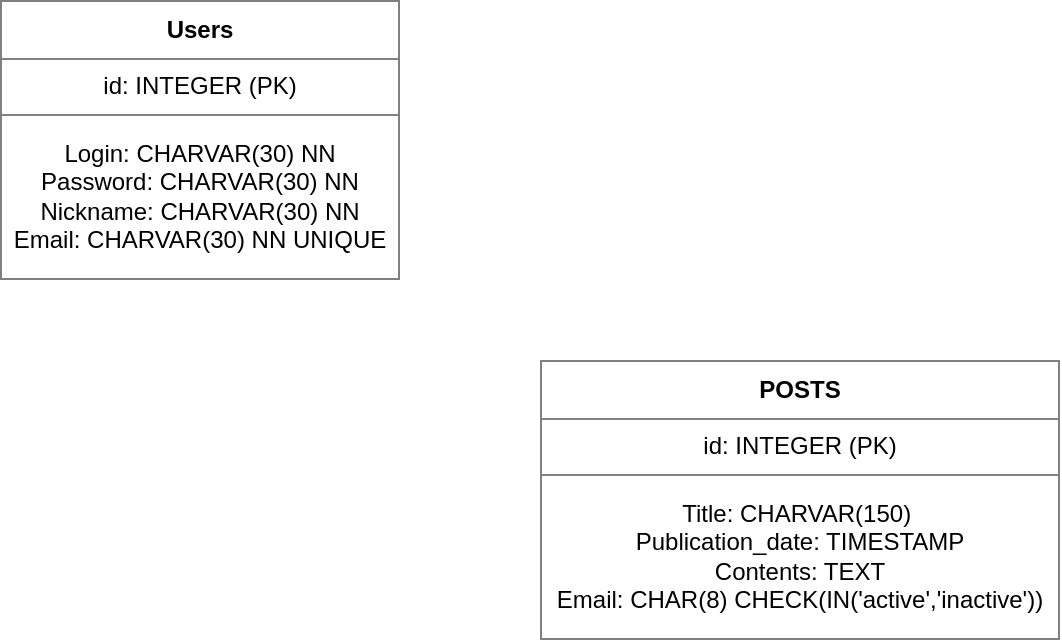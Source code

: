<mxfile version="20.0.3" type="github">
  <diagram id="8eAx-9GM4uaWxtmY6Ufz" name="Page-1">
    <mxGraphModel dx="868" dy="482" grid="1" gridSize="10" guides="1" tooltips="1" connect="1" arrows="1" fold="1" page="1" pageScale="1" pageWidth="827" pageHeight="1169" math="0" shadow="0">
      <root>
        <mxCell id="0" />
        <mxCell id="1" parent="0" />
        <mxCell id="E7Vxxg4DmYyX0V0PuBKv-5" value="&lt;table border=&quot;1&quot; width=&quot;100%&quot; height=&quot;100%&quot; cellpadding=&quot;4&quot; style=&quot;width:100%;height:100%;border-collapse:collapse;&quot;&gt;&lt;tbody&gt;&lt;tr&gt;&lt;th align=&quot;center&quot;&gt;Users&lt;/th&gt;&lt;/tr&gt;&lt;tr&gt;&lt;td align=&quot;center&quot;&gt;id: INTEGER (PK)&lt;/td&gt;&lt;/tr&gt;&lt;tr&gt;&lt;td align=&quot;center&quot;&gt;Login: CHARVAR(30) NN&lt;br&gt;Password: CHARVAR(30) NN&lt;br&gt;Nickname: CHARVAR(30) NN&lt;br&gt;Email: CHARVAR(30) NN UNIQUE&lt;/td&gt;&lt;/tr&gt;&lt;/tbody&gt;&lt;/table&gt;" style="text;html=1;strokeColor=none;fillColor=none;overflow=fill;" vertex="1" parent="1">
          <mxGeometry x="10" y="20" width="200" height="140" as="geometry" />
        </mxCell>
        <mxCell id="E7Vxxg4DmYyX0V0PuBKv-6" value="&lt;table border=&quot;1&quot; width=&quot;100%&quot; height=&quot;100%&quot; cellpadding=&quot;4&quot; style=&quot;width:100%;height:100%;border-collapse:collapse;&quot;&gt;&lt;tbody&gt;&lt;tr&gt;&lt;th align=&quot;center&quot;&gt;POSTS&lt;/th&gt;&lt;/tr&gt;&lt;tr&gt;&lt;td align=&quot;center&quot;&gt;id: INTEGER (PK)&lt;/td&gt;&lt;/tr&gt;&lt;tr&gt;&lt;td align=&quot;center&quot;&gt;Title: CHARVAR(150)&amp;nbsp;&lt;br&gt;Publication_date: TIMESTAMP&lt;br&gt;Contents: TEXT&lt;br&gt;Email: CHAR(8) CHECK(IN(&#39;active&#39;,&#39;inactive&#39;))&lt;/td&gt;&lt;/tr&gt;&lt;/tbody&gt;&lt;/table&gt;" style="text;html=1;strokeColor=none;fillColor=none;overflow=fill;" vertex="1" parent="1">
          <mxGeometry x="280" y="200" width="260" height="140" as="geometry" />
        </mxCell>
      </root>
    </mxGraphModel>
  </diagram>
</mxfile>
